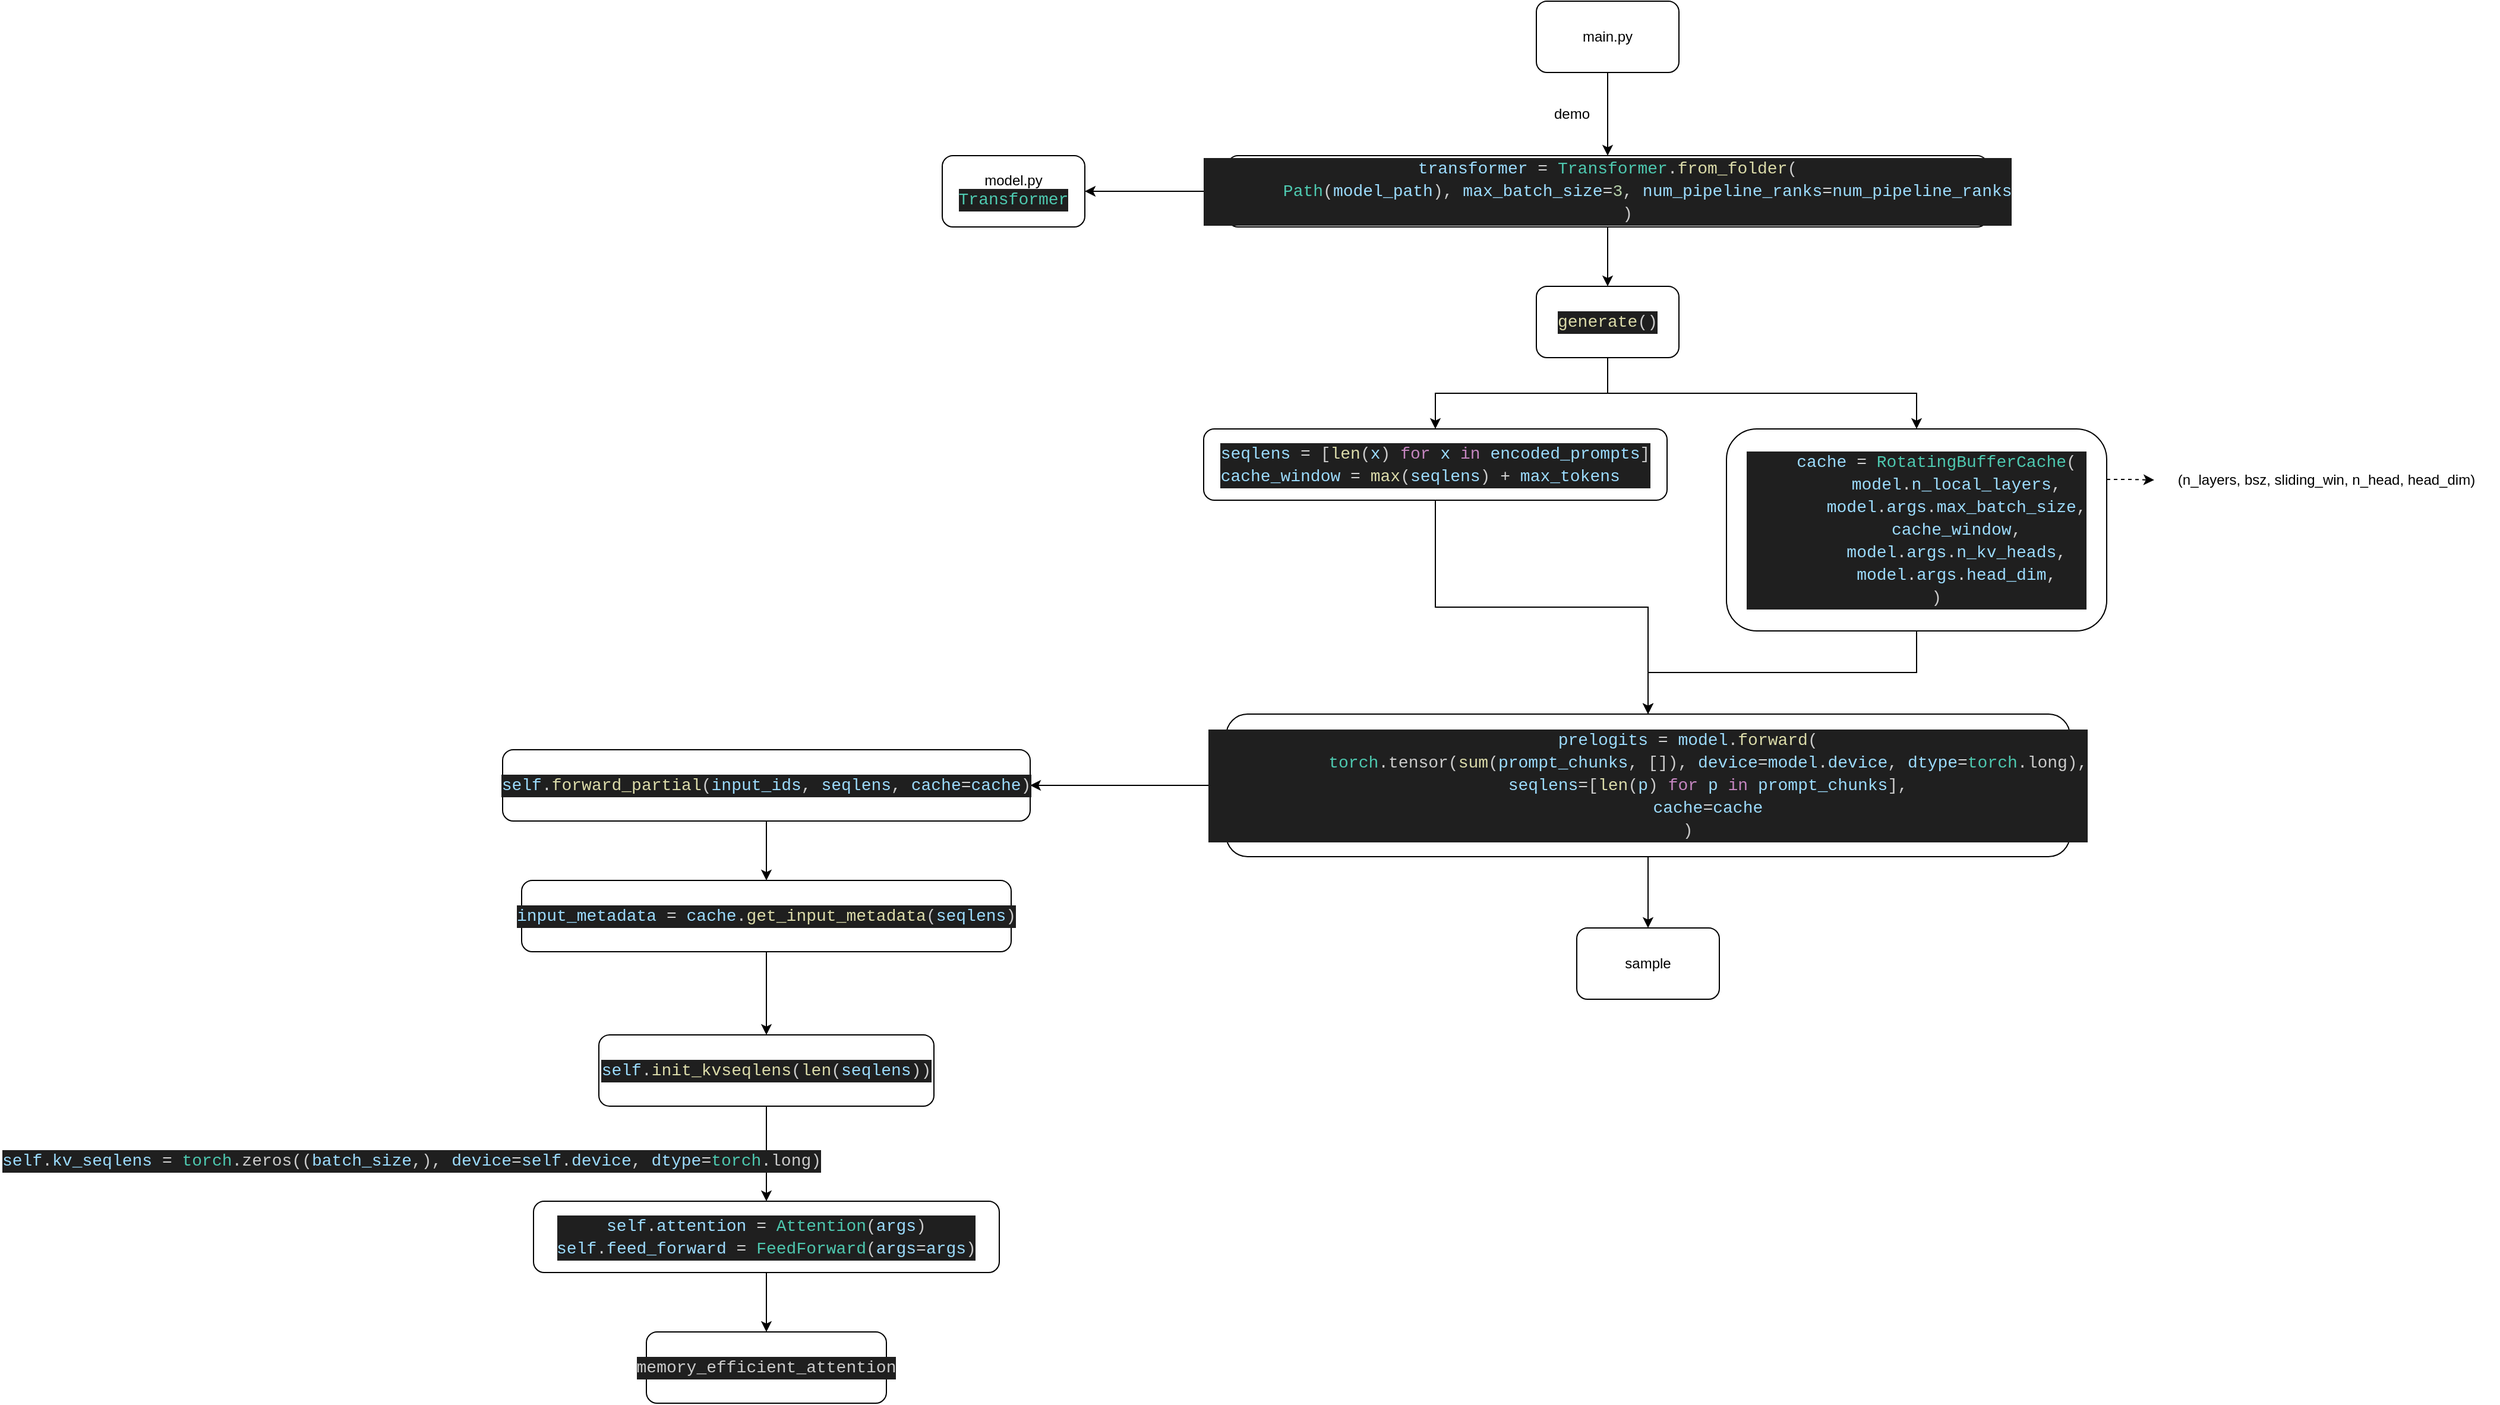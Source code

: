 <mxfile version="24.2.5" type="device">
  <diagram name="第 1 页" id="lJStV8RaI5A1z8thdrf8">
    <mxGraphModel dx="2655" dy="744" grid="1" gridSize="10" guides="1" tooltips="1" connect="1" arrows="1" fold="1" page="1" pageScale="1" pageWidth="827" pageHeight="1169" math="0" shadow="0">
      <root>
        <mxCell id="0" />
        <mxCell id="1" parent="0" />
        <mxCell id="T2i8vjYdA1fQETbM9QM9-3" value="" style="edgeStyle=orthogonalEdgeStyle;rounded=0;orthogonalLoop=1;jettySize=auto;html=1;" edge="1" parent="1" source="T2i8vjYdA1fQETbM9QM9-1" target="T2i8vjYdA1fQETbM9QM9-2">
          <mxGeometry relative="1" as="geometry" />
        </mxCell>
        <mxCell id="T2i8vjYdA1fQETbM9QM9-1" value="main.py" style="rounded=1;whiteSpace=wrap;html=1;" vertex="1" parent="1">
          <mxGeometry x="320" y="110" width="120" height="60" as="geometry" />
        </mxCell>
        <mxCell id="T2i8vjYdA1fQETbM9QM9-6" value="" style="edgeStyle=orthogonalEdgeStyle;rounded=0;orthogonalLoop=1;jettySize=auto;html=1;" edge="1" parent="1" source="T2i8vjYdA1fQETbM9QM9-2" target="T2i8vjYdA1fQETbM9QM9-5">
          <mxGeometry relative="1" as="geometry" />
        </mxCell>
        <mxCell id="T2i8vjYdA1fQETbM9QM9-8" value="" style="edgeStyle=orthogonalEdgeStyle;rounded=0;orthogonalLoop=1;jettySize=auto;html=1;" edge="1" parent="1" source="T2i8vjYdA1fQETbM9QM9-2" target="T2i8vjYdA1fQETbM9QM9-7">
          <mxGeometry relative="1" as="geometry" />
        </mxCell>
        <mxCell id="T2i8vjYdA1fQETbM9QM9-2" value="&lt;div style=&quot;color: rgb(204, 204, 204); background-color: rgb(31, 31, 31); font-family: Consolas, &amp;quot;Courier New&amp;quot;, monospace; font-size: 14px; line-height: 19px; white-space: pre;&quot;&gt;&lt;div&gt;&lt;span style=&quot;color: #9cdcfe;&quot;&gt;transformer&lt;/span&gt; &lt;span style=&quot;color: #d4d4d4;&quot;&gt;=&lt;/span&gt; &lt;span style=&quot;color: #4ec9b0;&quot;&gt;Transformer&lt;/span&gt;.&lt;span style=&quot;color: #dcdcaa;&quot;&gt;from_folder&lt;/span&gt;(&lt;/div&gt;&lt;div&gt;&amp;nbsp; &amp;nbsp; &amp;nbsp; &amp;nbsp; &lt;span style=&quot;color: #4ec9b0;&quot;&gt;Path&lt;/span&gt;(&lt;span style=&quot;color: #9cdcfe;&quot;&gt;model_path&lt;/span&gt;), &lt;span style=&quot;color: #9cdcfe;&quot;&gt;max_batch_size&lt;/span&gt;&lt;span style=&quot;color: #d4d4d4;&quot;&gt;=&lt;/span&gt;&lt;span style=&quot;color: #b5cea8;&quot;&gt;3&lt;/span&gt;, &lt;span style=&quot;color: #9cdcfe;&quot;&gt;num_pipeline_ranks&lt;/span&gt;&lt;span style=&quot;color: #d4d4d4;&quot;&gt;=&lt;/span&gt;&lt;span style=&quot;color: #9cdcfe;&quot;&gt;num_pipeline_ranks&lt;/span&gt;&lt;/div&gt;&lt;div&gt;&amp;nbsp; &amp;nbsp; )&lt;/div&gt;&lt;/div&gt;" style="whiteSpace=wrap;html=1;rounded=1;" vertex="1" parent="1">
          <mxGeometry x="60" y="240" width="640" height="60" as="geometry" />
        </mxCell>
        <mxCell id="T2i8vjYdA1fQETbM9QM9-4" value="demo" style="text;html=1;align=center;verticalAlign=middle;whiteSpace=wrap;rounded=0;" vertex="1" parent="1">
          <mxGeometry x="320" y="190" width="60" height="30" as="geometry" />
        </mxCell>
        <mxCell id="T2i8vjYdA1fQETbM9QM9-10" value="" style="edgeStyle=orthogonalEdgeStyle;rounded=0;orthogonalLoop=1;jettySize=auto;html=1;" edge="1" parent="1" source="T2i8vjYdA1fQETbM9QM9-5" target="T2i8vjYdA1fQETbM9QM9-9">
          <mxGeometry relative="1" as="geometry" />
        </mxCell>
        <mxCell id="T2i8vjYdA1fQETbM9QM9-11" style="edgeStyle=orthogonalEdgeStyle;rounded=0;orthogonalLoop=1;jettySize=auto;html=1;exitX=0.5;exitY=1;exitDx=0;exitDy=0;" edge="1" parent="1" source="T2i8vjYdA1fQETbM9QM9-5" target="T2i8vjYdA1fQETbM9QM9-12">
          <mxGeometry relative="1" as="geometry">
            <mxPoint x="540" y="470" as="targetPoint" />
          </mxGeometry>
        </mxCell>
        <mxCell id="T2i8vjYdA1fQETbM9QM9-5" value="&lt;div style=&quot;color: rgb(204, 204, 204); background-color: rgb(31, 31, 31); font-family: Consolas, &amp;quot;Courier New&amp;quot;, monospace; font-size: 14px; line-height: 19px; white-space: pre;&quot;&gt;&lt;span style=&quot;color: #dcdcaa;&quot;&gt;generate&lt;/span&gt;()&lt;/div&gt;" style="whiteSpace=wrap;html=1;rounded=1;" vertex="1" parent="1">
          <mxGeometry x="320" y="350" width="120" height="60" as="geometry" />
        </mxCell>
        <mxCell id="T2i8vjYdA1fQETbM9QM9-7" value="model.py&lt;div&gt;&lt;div style=&quot;color: rgb(204, 204, 204); background-color: rgb(31, 31, 31); font-family: Consolas, &amp;quot;Courier New&amp;quot;, monospace; font-size: 14px; line-height: 19px; white-space: pre;&quot;&gt;&lt;span style=&quot;color: #4ec9b0;&quot;&gt;Transformer&lt;/span&gt;&lt;/div&gt;&lt;/div&gt;" style="whiteSpace=wrap;html=1;rounded=1;" vertex="1" parent="1">
          <mxGeometry x="-180" y="240" width="120" height="60" as="geometry" />
        </mxCell>
        <mxCell id="T2i8vjYdA1fQETbM9QM9-17" style="edgeStyle=orthogonalEdgeStyle;rounded=0;orthogonalLoop=1;jettySize=auto;html=1;exitX=0.5;exitY=1;exitDx=0;exitDy=0;entryX=0.5;entryY=0;entryDx=0;entryDy=0;" edge="1" parent="1" source="T2i8vjYdA1fQETbM9QM9-9" target="T2i8vjYdA1fQETbM9QM9-16">
          <mxGeometry relative="1" as="geometry" />
        </mxCell>
        <mxCell id="T2i8vjYdA1fQETbM9QM9-9" value="&lt;div style=&quot;color: rgb(204, 204, 204); background-color: rgb(31, 31, 31); font-family: Consolas, &amp;quot;Courier New&amp;quot;, monospace; font-size: 14px; line-height: 19px; white-space: pre;&quot;&gt;&lt;span style=&quot;color: #9cdcfe;&quot;&gt;seqlens&lt;/span&gt; &lt;span style=&quot;color: #d4d4d4;&quot;&gt;=&lt;/span&gt; [&lt;span style=&quot;color: #dcdcaa;&quot;&gt;len&lt;/span&gt;(&lt;span style=&quot;color: #9cdcfe;&quot;&gt;x&lt;/span&gt;) &lt;span style=&quot;color: #c586c0;&quot;&gt;for&lt;/span&gt; &lt;span style=&quot;color: #9cdcfe;&quot;&gt;x&lt;/span&gt; &lt;span style=&quot;color: #c586c0;&quot;&gt;in&lt;/span&gt; &lt;span style=&quot;color: #9cdcfe;&quot;&gt;encoded_prompts&lt;/span&gt;]&lt;/div&gt;&lt;div style=&quot;color: rgb(204, 204, 204); background-color: rgb(31, 31, 31); font-family: Consolas, &amp;quot;Courier New&amp;quot;, monospace; font-size: 14px; line-height: 19px; white-space: pre;&quot;&gt;&lt;div style=&quot;text-align: left; line-height: 19px;&quot;&gt;&lt;span style=&quot;color: #9cdcfe;&quot;&gt;cache_window&lt;/span&gt; &lt;span style=&quot;color: #d4d4d4;&quot;&gt;=&lt;/span&gt; &lt;span style=&quot;color: #dcdcaa;&quot;&gt;max&lt;/span&gt;(&lt;span style=&quot;color: #9cdcfe;&quot;&gt;seqlens&lt;/span&gt;) &lt;span style=&quot;color: #d4d4d4;&quot;&gt;+&lt;/span&gt; &lt;span style=&quot;color: #9cdcfe;&quot;&gt;max_tokens&lt;/span&gt;&lt;/div&gt;&lt;/div&gt;" style="whiteSpace=wrap;html=1;rounded=1;" vertex="1" parent="1">
          <mxGeometry x="40" y="470" width="390" height="60" as="geometry" />
        </mxCell>
        <mxCell id="T2i8vjYdA1fQETbM9QM9-15" style="edgeStyle=orthogonalEdgeStyle;rounded=0;orthogonalLoop=1;jettySize=auto;html=1;exitX=1;exitY=0.25;exitDx=0;exitDy=0;entryX=0;entryY=0.5;entryDx=0;entryDy=0;dashed=1;" edge="1" parent="1" source="T2i8vjYdA1fQETbM9QM9-12" target="T2i8vjYdA1fQETbM9QM9-13">
          <mxGeometry relative="1" as="geometry" />
        </mxCell>
        <mxCell id="T2i8vjYdA1fQETbM9QM9-18" style="edgeStyle=orthogonalEdgeStyle;rounded=0;orthogonalLoop=1;jettySize=auto;html=1;exitX=0.5;exitY=1;exitDx=0;exitDy=0;entryX=0.5;entryY=0;entryDx=0;entryDy=0;" edge="1" parent="1" source="T2i8vjYdA1fQETbM9QM9-12" target="T2i8vjYdA1fQETbM9QM9-16">
          <mxGeometry relative="1" as="geometry" />
        </mxCell>
        <mxCell id="T2i8vjYdA1fQETbM9QM9-12" value="&lt;div style=&quot;color: rgb(204, 204, 204); background-color: rgb(31, 31, 31); font-family: Consolas, &amp;quot;Courier New&amp;quot;, monospace; font-size: 14px; line-height: 19px; white-space: pre;&quot;&gt;&lt;div&gt;&amp;nbsp; &amp;nbsp; &lt;span style=&quot;color: #9cdcfe;&quot;&gt;cache&lt;/span&gt; &lt;span style=&quot;color: #d4d4d4;&quot;&gt;=&lt;/span&gt; &lt;span style=&quot;color: #4ec9b0;&quot;&gt;RotatingBufferCache&lt;/span&gt;(&lt;/div&gt;&lt;div&gt;&amp;nbsp; &amp;nbsp; &amp;nbsp; &amp;nbsp; &lt;span style=&quot;color: #9cdcfe;&quot;&gt;model&lt;/span&gt;.&lt;span style=&quot;color: #9cdcfe;&quot;&gt;n_local_layers&lt;/span&gt;,&lt;/div&gt;&lt;div&gt;&amp;nbsp; &amp;nbsp; &amp;nbsp; &amp;nbsp; &lt;span style=&quot;color: #9cdcfe;&quot;&gt;model&lt;/span&gt;.&lt;span style=&quot;color: #9cdcfe;&quot;&gt;args&lt;/span&gt;.&lt;span style=&quot;color: #9cdcfe;&quot;&gt;max_batch_size&lt;/span&gt;,&lt;/div&gt;&lt;div&gt;&amp;nbsp; &amp;nbsp; &amp;nbsp; &amp;nbsp; &lt;span style=&quot;color: #9cdcfe;&quot;&gt;cache_window&lt;/span&gt;,&lt;/div&gt;&lt;div&gt;&amp;nbsp; &amp;nbsp; &amp;nbsp; &amp;nbsp; &lt;span style=&quot;color: #9cdcfe;&quot;&gt;model&lt;/span&gt;.&lt;span style=&quot;color: #9cdcfe;&quot;&gt;args&lt;/span&gt;.&lt;span style=&quot;color: #9cdcfe;&quot;&gt;n_kv_heads&lt;/span&gt;,&lt;/div&gt;&lt;div&gt;&amp;nbsp; &amp;nbsp; &amp;nbsp; &amp;nbsp; &lt;span style=&quot;color: #9cdcfe;&quot;&gt;model&lt;/span&gt;.&lt;span style=&quot;color: #9cdcfe;&quot;&gt;args&lt;/span&gt;.&lt;span style=&quot;color: #9cdcfe;&quot;&gt;head_dim&lt;/span&gt;,&lt;/div&gt;&lt;div&gt;&amp;nbsp; &amp;nbsp; )&lt;/div&gt;&lt;/div&gt;" style="rounded=1;whiteSpace=wrap;html=1;" vertex="1" parent="1">
          <mxGeometry x="480" y="470" width="320" height="170" as="geometry" />
        </mxCell>
        <mxCell id="T2i8vjYdA1fQETbM9QM9-13" value="(n_layers, bsz, sliding_win, n_head, head_dim)" style="text;html=1;align=center;verticalAlign=middle;whiteSpace=wrap;rounded=0;" vertex="1" parent="1">
          <mxGeometry x="840" y="498" width="290" height="30" as="geometry" />
        </mxCell>
        <mxCell id="T2i8vjYdA1fQETbM9QM9-20" value="" style="edgeStyle=orthogonalEdgeStyle;rounded=0;orthogonalLoop=1;jettySize=auto;html=1;" edge="1" parent="1" source="T2i8vjYdA1fQETbM9QM9-16" target="T2i8vjYdA1fQETbM9QM9-19">
          <mxGeometry relative="1" as="geometry" />
        </mxCell>
        <mxCell id="T2i8vjYdA1fQETbM9QM9-22" value="" style="edgeStyle=orthogonalEdgeStyle;rounded=0;orthogonalLoop=1;jettySize=auto;html=1;" edge="1" parent="1" source="T2i8vjYdA1fQETbM9QM9-16" target="T2i8vjYdA1fQETbM9QM9-21">
          <mxGeometry relative="1" as="geometry" />
        </mxCell>
        <mxCell id="T2i8vjYdA1fQETbM9QM9-16" value="&lt;div style=&quot;color: rgb(204, 204, 204); background-color: rgb(31, 31, 31); font-family: Consolas, &amp;quot;Courier New&amp;quot;, monospace; font-size: 14px; line-height: 19px; white-space: pre;&quot;&gt;&lt;div&gt;&amp;nbsp; &amp;nbsp; &amp;nbsp; &amp;nbsp; &lt;span style=&quot;color: #9cdcfe;&quot;&gt;prelogits&lt;/span&gt; &lt;span style=&quot;color: #d4d4d4;&quot;&gt;=&lt;/span&gt; &lt;span style=&quot;color: #9cdcfe;&quot;&gt;model&lt;/span&gt;.&lt;span style=&quot;color: #dcdcaa;&quot;&gt;forward&lt;/span&gt;(&lt;/div&gt;&lt;div&gt;&amp;nbsp; &amp;nbsp; &amp;nbsp; &amp;nbsp; &amp;nbsp; &amp;nbsp; &lt;span style=&quot;color: #4ec9b0;&quot;&gt;torch&lt;/span&gt;.tensor(&lt;span style=&quot;color: #dcdcaa;&quot;&gt;sum&lt;/span&gt;(&lt;span style=&quot;color: #9cdcfe;&quot;&gt;prompt_chunks&lt;/span&gt;, []), &lt;span style=&quot;color: #9cdcfe;&quot;&gt;device&lt;/span&gt;&lt;span style=&quot;color: #d4d4d4;&quot;&gt;=&lt;/span&gt;&lt;span style=&quot;color: #9cdcfe;&quot;&gt;model&lt;/span&gt;.&lt;span style=&quot;color: #9cdcfe;&quot;&gt;device&lt;/span&gt;, &lt;span style=&quot;color: #9cdcfe;&quot;&gt;dtype&lt;/span&gt;&lt;span style=&quot;color: #d4d4d4;&quot;&gt;=&lt;/span&gt;&lt;span style=&quot;color: #4ec9b0;&quot;&gt;torch&lt;/span&gt;.long),&lt;/div&gt;&lt;div&gt;&amp;nbsp; &amp;nbsp; &amp;nbsp; &amp;nbsp; &amp;nbsp; &amp;nbsp; &lt;span style=&quot;color: #9cdcfe;&quot;&gt;seqlens&lt;/span&gt;&lt;span style=&quot;color: #d4d4d4;&quot;&gt;=&lt;/span&gt;[&lt;span style=&quot;color: #dcdcaa;&quot;&gt;len&lt;/span&gt;(&lt;span style=&quot;color: #9cdcfe;&quot;&gt;p&lt;/span&gt;) &lt;span style=&quot;color: #c586c0;&quot;&gt;for&lt;/span&gt; &lt;span style=&quot;color: #9cdcfe;&quot;&gt;p&lt;/span&gt; &lt;span style=&quot;color: #c586c0;&quot;&gt;in&lt;/span&gt; &lt;span style=&quot;color: #9cdcfe;&quot;&gt;prompt_chunks&lt;/span&gt;],&lt;/div&gt;&lt;div&gt;&amp;nbsp; &amp;nbsp; &amp;nbsp; &amp;nbsp; &amp;nbsp; &amp;nbsp; &lt;span style=&quot;color: #9cdcfe;&quot;&gt;cache&lt;/span&gt;&lt;span style=&quot;color: #d4d4d4;&quot;&gt;=&lt;/span&gt;&lt;span style=&quot;color: #9cdcfe;&quot;&gt;cache&lt;/span&gt;&lt;/div&gt;&lt;div&gt;&amp;nbsp; &amp;nbsp; &amp;nbsp; &amp;nbsp; )&lt;/div&gt;&lt;/div&gt;" style="rounded=1;whiteSpace=wrap;html=1;" vertex="1" parent="1">
          <mxGeometry x="59" y="710" width="710" height="120" as="geometry" />
        </mxCell>
        <mxCell id="T2i8vjYdA1fQETbM9QM9-19" value="sample" style="whiteSpace=wrap;html=1;rounded=1;" vertex="1" parent="1">
          <mxGeometry x="354" y="890" width="120" height="60" as="geometry" />
        </mxCell>
        <mxCell id="T2i8vjYdA1fQETbM9QM9-24" value="" style="edgeStyle=orthogonalEdgeStyle;rounded=0;orthogonalLoop=1;jettySize=auto;html=1;" edge="1" parent="1" source="T2i8vjYdA1fQETbM9QM9-21" target="T2i8vjYdA1fQETbM9QM9-23">
          <mxGeometry relative="1" as="geometry" />
        </mxCell>
        <mxCell id="T2i8vjYdA1fQETbM9QM9-21" value="&lt;div style=&quot;color: rgb(204, 204, 204); background-color: rgb(31, 31, 31); font-family: Consolas, &amp;quot;Courier New&amp;quot;, monospace; font-size: 14px; line-height: 19px; white-space: pre;&quot;&gt;&lt;div style=&quot;line-height: 19px;&quot;&gt;&lt;span style=&quot;color: #9cdcfe;&quot;&gt;self&lt;/span&gt;.&lt;span style=&quot;color: #dcdcaa;&quot;&gt;forward_partial&lt;/span&gt;(&lt;span style=&quot;color: #9cdcfe;&quot;&gt;input_ids&lt;/span&gt;, &lt;span style=&quot;color: #9cdcfe;&quot;&gt;seqlens&lt;/span&gt;, &lt;span style=&quot;color: #9cdcfe;&quot;&gt;cache&lt;/span&gt;&lt;span style=&quot;color: #d4d4d4;&quot;&gt;=&lt;/span&gt;&lt;span style=&quot;color: #9cdcfe;&quot;&gt;cache&lt;/span&gt;)&lt;/div&gt;&lt;/div&gt;" style="whiteSpace=wrap;html=1;rounded=1;" vertex="1" parent="1">
          <mxGeometry x="-550" y="740" width="444" height="60" as="geometry" />
        </mxCell>
        <mxCell id="T2i8vjYdA1fQETbM9QM9-26" value="" style="edgeStyle=orthogonalEdgeStyle;rounded=0;orthogonalLoop=1;jettySize=auto;html=1;" edge="1" parent="1" source="T2i8vjYdA1fQETbM9QM9-23" target="T2i8vjYdA1fQETbM9QM9-25">
          <mxGeometry relative="1" as="geometry" />
        </mxCell>
        <mxCell id="T2i8vjYdA1fQETbM9QM9-23" value="&lt;div style=&quot;color: rgb(204, 204, 204); background-color: rgb(31, 31, 31); font-family: Consolas, &amp;quot;Courier New&amp;quot;, monospace; font-size: 14px; line-height: 19px; white-space: pre;&quot;&gt;&lt;span style=&quot;color: #9cdcfe;&quot;&gt;input_metadata&lt;/span&gt; &lt;span style=&quot;color: #d4d4d4;&quot;&gt;=&lt;/span&gt; &lt;span style=&quot;color: #9cdcfe;&quot;&gt;cache&lt;/span&gt;.&lt;span style=&quot;color: #dcdcaa;&quot;&gt;get_input_metadata&lt;/span&gt;(&lt;span style=&quot;color: #9cdcfe;&quot;&gt;seqlens&lt;/span&gt;)&lt;/div&gt;" style="whiteSpace=wrap;html=1;rounded=1;" vertex="1" parent="1">
          <mxGeometry x="-534" y="850" width="412" height="60" as="geometry" />
        </mxCell>
        <mxCell id="T2i8vjYdA1fQETbM9QM9-29" value="" style="edgeStyle=orthogonalEdgeStyle;rounded=0;orthogonalLoop=1;jettySize=auto;html=1;" edge="1" parent="1" source="T2i8vjYdA1fQETbM9QM9-25" target="T2i8vjYdA1fQETbM9QM9-28">
          <mxGeometry relative="1" as="geometry" />
        </mxCell>
        <mxCell id="T2i8vjYdA1fQETbM9QM9-25" value="&lt;div style=&quot;color: #cccccc;background-color: #1f1f1f;font-family: Consolas, &#39;Courier New&#39;, monospace;font-weight: normal;font-size: 14px;line-height: 19px;white-space: pre;&quot;&gt;&lt;div&gt;&lt;span style=&quot;color: #9cdcfe;&quot;&gt;self&lt;/span&gt;&lt;span style=&quot;color: #cccccc;&quot;&gt;.&lt;/span&gt;&lt;span style=&quot;color: #dcdcaa;&quot;&gt;init_kvseqlens&lt;/span&gt;&lt;span style=&quot;color: #cccccc;&quot;&gt;(&lt;/span&gt;&lt;span style=&quot;color: #dcdcaa;&quot;&gt;len&lt;/span&gt;&lt;span style=&quot;color: #cccccc;&quot;&gt;(&lt;/span&gt;&lt;span style=&quot;color: #9cdcfe;&quot;&gt;seqlens&lt;/span&gt;&lt;span style=&quot;color: #cccccc;&quot;&gt;))&lt;/span&gt;&lt;/div&gt;&lt;/div&gt;" style="whiteSpace=wrap;html=1;rounded=1;" vertex="1" parent="1">
          <mxGeometry x="-469" y="980" width="282" height="60" as="geometry" />
        </mxCell>
        <mxCell id="T2i8vjYdA1fQETbM9QM9-27" value="&lt;div style=&quot;color: #cccccc;background-color: #1f1f1f;font-family: Consolas, &#39;Courier New&#39;, monospace;font-weight: normal;font-size: 14px;line-height: 19px;white-space: pre;&quot;&gt;&lt;div&gt;&lt;span style=&quot;color: #9cdcfe;&quot;&gt;self&lt;/span&gt;&lt;span style=&quot;color: #cccccc;&quot;&gt;.&lt;/span&gt;&lt;span style=&quot;color: #9cdcfe;&quot;&gt;kv_seqlens&lt;/span&gt;&lt;span style=&quot;color: #cccccc;&quot;&gt; &lt;/span&gt;&lt;span style=&quot;color: #d4d4d4;&quot;&gt;=&lt;/span&gt;&lt;span style=&quot;color: #cccccc;&quot;&gt; &lt;/span&gt;&lt;span style=&quot;color: #4ec9b0;&quot;&gt;torch&lt;/span&gt;&lt;span style=&quot;color: #cccccc;&quot;&gt;.zeros((&lt;/span&gt;&lt;span style=&quot;color: #9cdcfe;&quot;&gt;batch_size&lt;/span&gt;&lt;span style=&quot;color: #cccccc;&quot;&gt;,), &lt;/span&gt;&lt;span style=&quot;color: #9cdcfe;&quot;&gt;device&lt;/span&gt;&lt;span style=&quot;color: #d4d4d4;&quot;&gt;=&lt;/span&gt;&lt;span style=&quot;color: #9cdcfe;&quot;&gt;self&lt;/span&gt;&lt;span style=&quot;color: #cccccc;&quot;&gt;.&lt;/span&gt;&lt;span style=&quot;color: #9cdcfe;&quot;&gt;device&lt;/span&gt;&lt;span style=&quot;color: #cccccc;&quot;&gt;, &lt;/span&gt;&lt;span style=&quot;color: #9cdcfe;&quot;&gt;dtype&lt;/span&gt;&lt;span style=&quot;color: #d4d4d4;&quot;&gt;=&lt;/span&gt;&lt;span style=&quot;color: #4ec9b0;&quot;&gt;torch&lt;/span&gt;&lt;span style=&quot;color: #cccccc;&quot;&gt;.long)&lt;/span&gt;&lt;/div&gt;&lt;/div&gt;" style="text;whiteSpace=wrap;html=1;" vertex="1" parent="1">
          <mxGeometry x="-973" y="1070" width="560" height="40" as="geometry" />
        </mxCell>
        <mxCell id="T2i8vjYdA1fQETbM9QM9-31" value="" style="edgeStyle=orthogonalEdgeStyle;rounded=0;orthogonalLoop=1;jettySize=auto;html=1;" edge="1" parent="1" source="T2i8vjYdA1fQETbM9QM9-28" target="T2i8vjYdA1fQETbM9QM9-30">
          <mxGeometry relative="1" as="geometry" />
        </mxCell>
        <mxCell id="T2i8vjYdA1fQETbM9QM9-28" value="&lt;div style=&quot;color: rgb(204, 204, 204); background-color: rgb(31, 31, 31); font-family: Consolas, &amp;quot;Courier New&amp;quot;, monospace; font-size: 14px; line-height: 19px; white-space: pre;&quot;&gt;&lt;span style=&quot;color: #9cdcfe;&quot;&gt;self&lt;/span&gt;.&lt;span style=&quot;color: #9cdcfe;&quot;&gt;attention&lt;/span&gt; &lt;span style=&quot;color: #d4d4d4;&quot;&gt;=&lt;/span&gt; &lt;span style=&quot;color: #4ec9b0;&quot;&gt;Attention&lt;/span&gt;(&lt;span style=&quot;color: #9cdcfe;&quot;&gt;args&lt;/span&gt;)&lt;/div&gt;&lt;div style=&quot;color: rgb(204, 204, 204); background-color: rgb(31, 31, 31); font-family: Consolas, &amp;quot;Courier New&amp;quot;, monospace; font-size: 14px; line-height: 19px; white-space: pre;&quot;&gt;&lt;div style=&quot;line-height: 19px;&quot;&gt;&lt;div&gt;&lt;span style=&quot;color: #9cdcfe;&quot;&gt;self&lt;/span&gt;.&lt;span style=&quot;color: #9cdcfe;&quot;&gt;feed_forward&lt;/span&gt; &lt;span style=&quot;color: #d4d4d4;&quot;&gt;=&lt;/span&gt; &lt;span style=&quot;color: #4ec9b0;&quot;&gt;FeedForward&lt;/span&gt;(&lt;span style=&quot;color: #9cdcfe;&quot;&gt;args&lt;/span&gt;&lt;span style=&quot;color: #d4d4d4;&quot;&gt;=&lt;/span&gt;&lt;span style=&quot;color: #9cdcfe;&quot;&gt;args&lt;/span&gt;)&lt;/div&gt;&lt;/div&gt;&lt;/div&gt;" style="whiteSpace=wrap;html=1;rounded=1;" vertex="1" parent="1">
          <mxGeometry x="-524" y="1120" width="392" height="60" as="geometry" />
        </mxCell>
        <mxCell id="T2i8vjYdA1fQETbM9QM9-30" value="&lt;div style=&quot;color: #cccccc;background-color: #1f1f1f;font-family: Consolas, &#39;Courier New&#39;, monospace;font-weight: normal;font-size: 14px;line-height: 19px;white-space: pre;&quot;&gt;&lt;div&gt;&lt;span style=&quot;color: #cccccc;&quot;&gt;memory_efficient_attention&lt;/span&gt;&lt;/div&gt;&lt;/div&gt;" style="whiteSpace=wrap;html=1;rounded=1;" vertex="1" parent="1">
          <mxGeometry x="-429" y="1230" width="202" height="60" as="geometry" />
        </mxCell>
      </root>
    </mxGraphModel>
  </diagram>
</mxfile>
